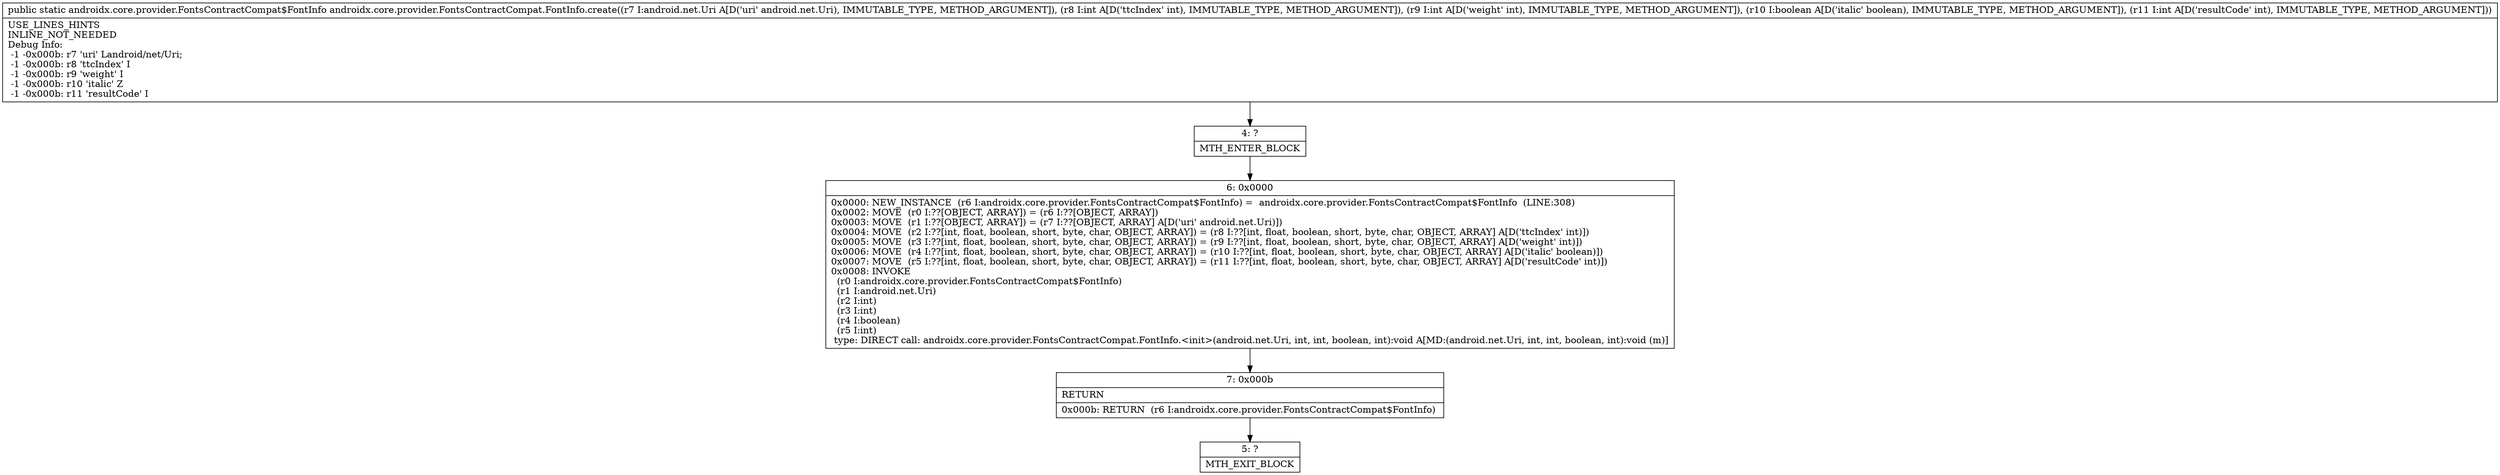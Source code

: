 digraph "CFG forandroidx.core.provider.FontsContractCompat.FontInfo.create(Landroid\/net\/Uri;IIZI)Landroidx\/core\/provider\/FontsContractCompat$FontInfo;" {
Node_4 [shape=record,label="{4\:\ ?|MTH_ENTER_BLOCK\l}"];
Node_6 [shape=record,label="{6\:\ 0x0000|0x0000: NEW_INSTANCE  (r6 I:androidx.core.provider.FontsContractCompat$FontInfo) =  androidx.core.provider.FontsContractCompat$FontInfo  (LINE:308)\l0x0002: MOVE  (r0 I:??[OBJECT, ARRAY]) = (r6 I:??[OBJECT, ARRAY]) \l0x0003: MOVE  (r1 I:??[OBJECT, ARRAY]) = (r7 I:??[OBJECT, ARRAY] A[D('uri' android.net.Uri)]) \l0x0004: MOVE  (r2 I:??[int, float, boolean, short, byte, char, OBJECT, ARRAY]) = (r8 I:??[int, float, boolean, short, byte, char, OBJECT, ARRAY] A[D('ttcIndex' int)]) \l0x0005: MOVE  (r3 I:??[int, float, boolean, short, byte, char, OBJECT, ARRAY]) = (r9 I:??[int, float, boolean, short, byte, char, OBJECT, ARRAY] A[D('weight' int)]) \l0x0006: MOVE  (r4 I:??[int, float, boolean, short, byte, char, OBJECT, ARRAY]) = (r10 I:??[int, float, boolean, short, byte, char, OBJECT, ARRAY] A[D('italic' boolean)]) \l0x0007: MOVE  (r5 I:??[int, float, boolean, short, byte, char, OBJECT, ARRAY]) = (r11 I:??[int, float, boolean, short, byte, char, OBJECT, ARRAY] A[D('resultCode' int)]) \l0x0008: INVOKE  \l  (r0 I:androidx.core.provider.FontsContractCompat$FontInfo)\l  (r1 I:android.net.Uri)\l  (r2 I:int)\l  (r3 I:int)\l  (r4 I:boolean)\l  (r5 I:int)\l type: DIRECT call: androidx.core.provider.FontsContractCompat.FontInfo.\<init\>(android.net.Uri, int, int, boolean, int):void A[MD:(android.net.Uri, int, int, boolean, int):void (m)]\l}"];
Node_7 [shape=record,label="{7\:\ 0x000b|RETURN\l|0x000b: RETURN  (r6 I:androidx.core.provider.FontsContractCompat$FontInfo) \l}"];
Node_5 [shape=record,label="{5\:\ ?|MTH_EXIT_BLOCK\l}"];
MethodNode[shape=record,label="{public static androidx.core.provider.FontsContractCompat$FontInfo androidx.core.provider.FontsContractCompat.FontInfo.create((r7 I:android.net.Uri A[D('uri' android.net.Uri), IMMUTABLE_TYPE, METHOD_ARGUMENT]), (r8 I:int A[D('ttcIndex' int), IMMUTABLE_TYPE, METHOD_ARGUMENT]), (r9 I:int A[D('weight' int), IMMUTABLE_TYPE, METHOD_ARGUMENT]), (r10 I:boolean A[D('italic' boolean), IMMUTABLE_TYPE, METHOD_ARGUMENT]), (r11 I:int A[D('resultCode' int), IMMUTABLE_TYPE, METHOD_ARGUMENT]))  | USE_LINES_HINTS\lINLINE_NOT_NEEDED\lDebug Info:\l  \-1 \-0x000b: r7 'uri' Landroid\/net\/Uri;\l  \-1 \-0x000b: r8 'ttcIndex' I\l  \-1 \-0x000b: r9 'weight' I\l  \-1 \-0x000b: r10 'italic' Z\l  \-1 \-0x000b: r11 'resultCode' I\l}"];
MethodNode -> Node_4;Node_4 -> Node_6;
Node_6 -> Node_7;
Node_7 -> Node_5;
}

